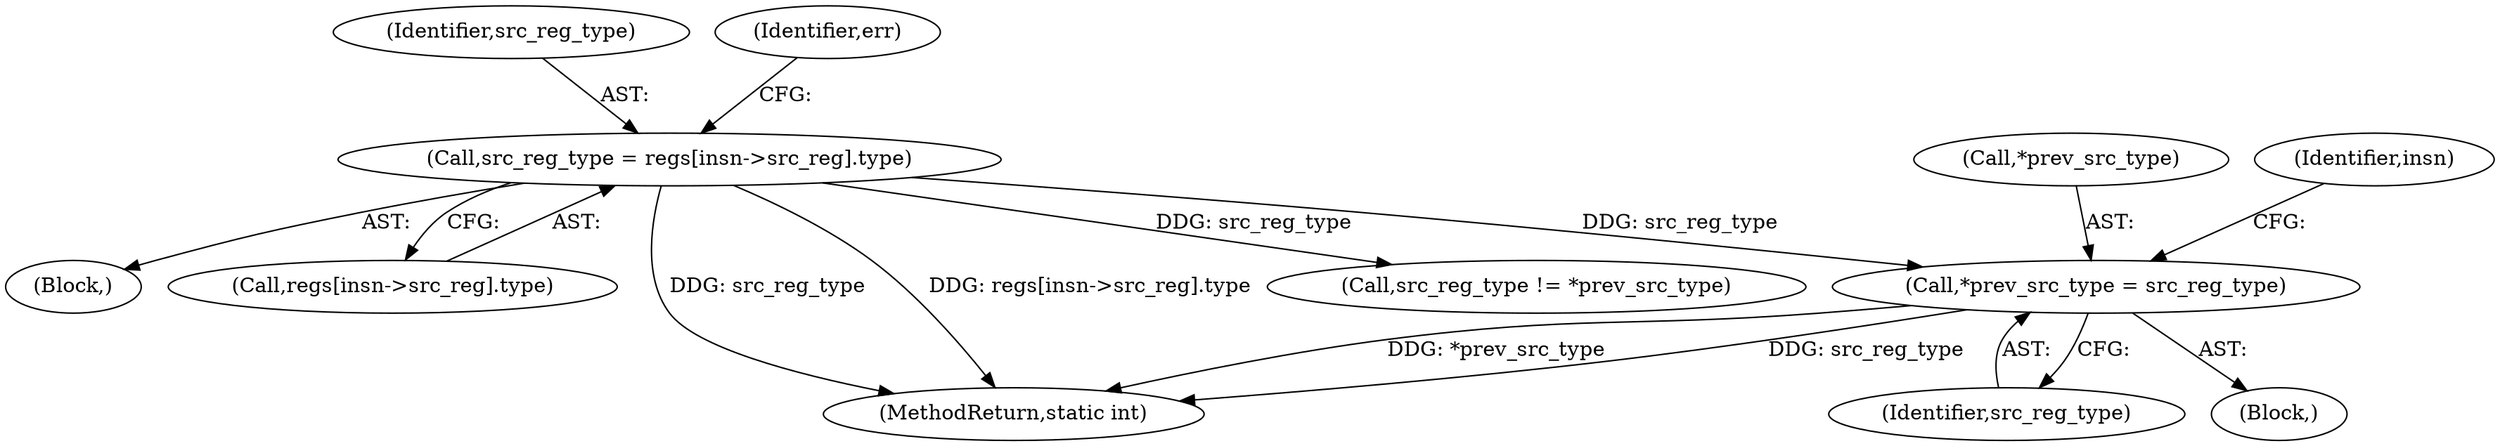 digraph "0_linux_c131187db2d3fa2f8bf32fdf4e9a4ef805168467_1@pointer" {
"1000432" [label="(Call,*prev_src_type = src_reg_type)"];
"1000384" [label="(Call,src_reg_type = regs[insn->src_reg].type)"];
"1000439" [label="(Call,src_reg_type != *prev_src_type)"];
"1000921" [label="(MethodReturn,static int)"];
"1000357" [label="(Block,)"];
"1000435" [label="(Identifier,src_reg_type)"];
"1000386" [label="(Call,regs[insn->src_reg].type)"];
"1000385" [label="(Identifier,src_reg_type)"];
"1000384" [label="(Call,src_reg_type = regs[insn->src_reg].type)"];
"1000394" [label="(Identifier,err)"];
"1000431" [label="(Block,)"];
"1000433" [label="(Call,*prev_src_type)"];
"1000465" [label="(Identifier,insn)"];
"1000432" [label="(Call,*prev_src_type = src_reg_type)"];
"1000432" -> "1000431"  [label="AST: "];
"1000432" -> "1000435"  [label="CFG: "];
"1000433" -> "1000432"  [label="AST: "];
"1000435" -> "1000432"  [label="AST: "];
"1000465" -> "1000432"  [label="CFG: "];
"1000432" -> "1000921"  [label="DDG: *prev_src_type"];
"1000432" -> "1000921"  [label="DDG: src_reg_type"];
"1000384" -> "1000432"  [label="DDG: src_reg_type"];
"1000384" -> "1000357"  [label="AST: "];
"1000384" -> "1000386"  [label="CFG: "];
"1000385" -> "1000384"  [label="AST: "];
"1000386" -> "1000384"  [label="AST: "];
"1000394" -> "1000384"  [label="CFG: "];
"1000384" -> "1000921"  [label="DDG: regs[insn->src_reg].type"];
"1000384" -> "1000921"  [label="DDG: src_reg_type"];
"1000384" -> "1000439"  [label="DDG: src_reg_type"];
}
